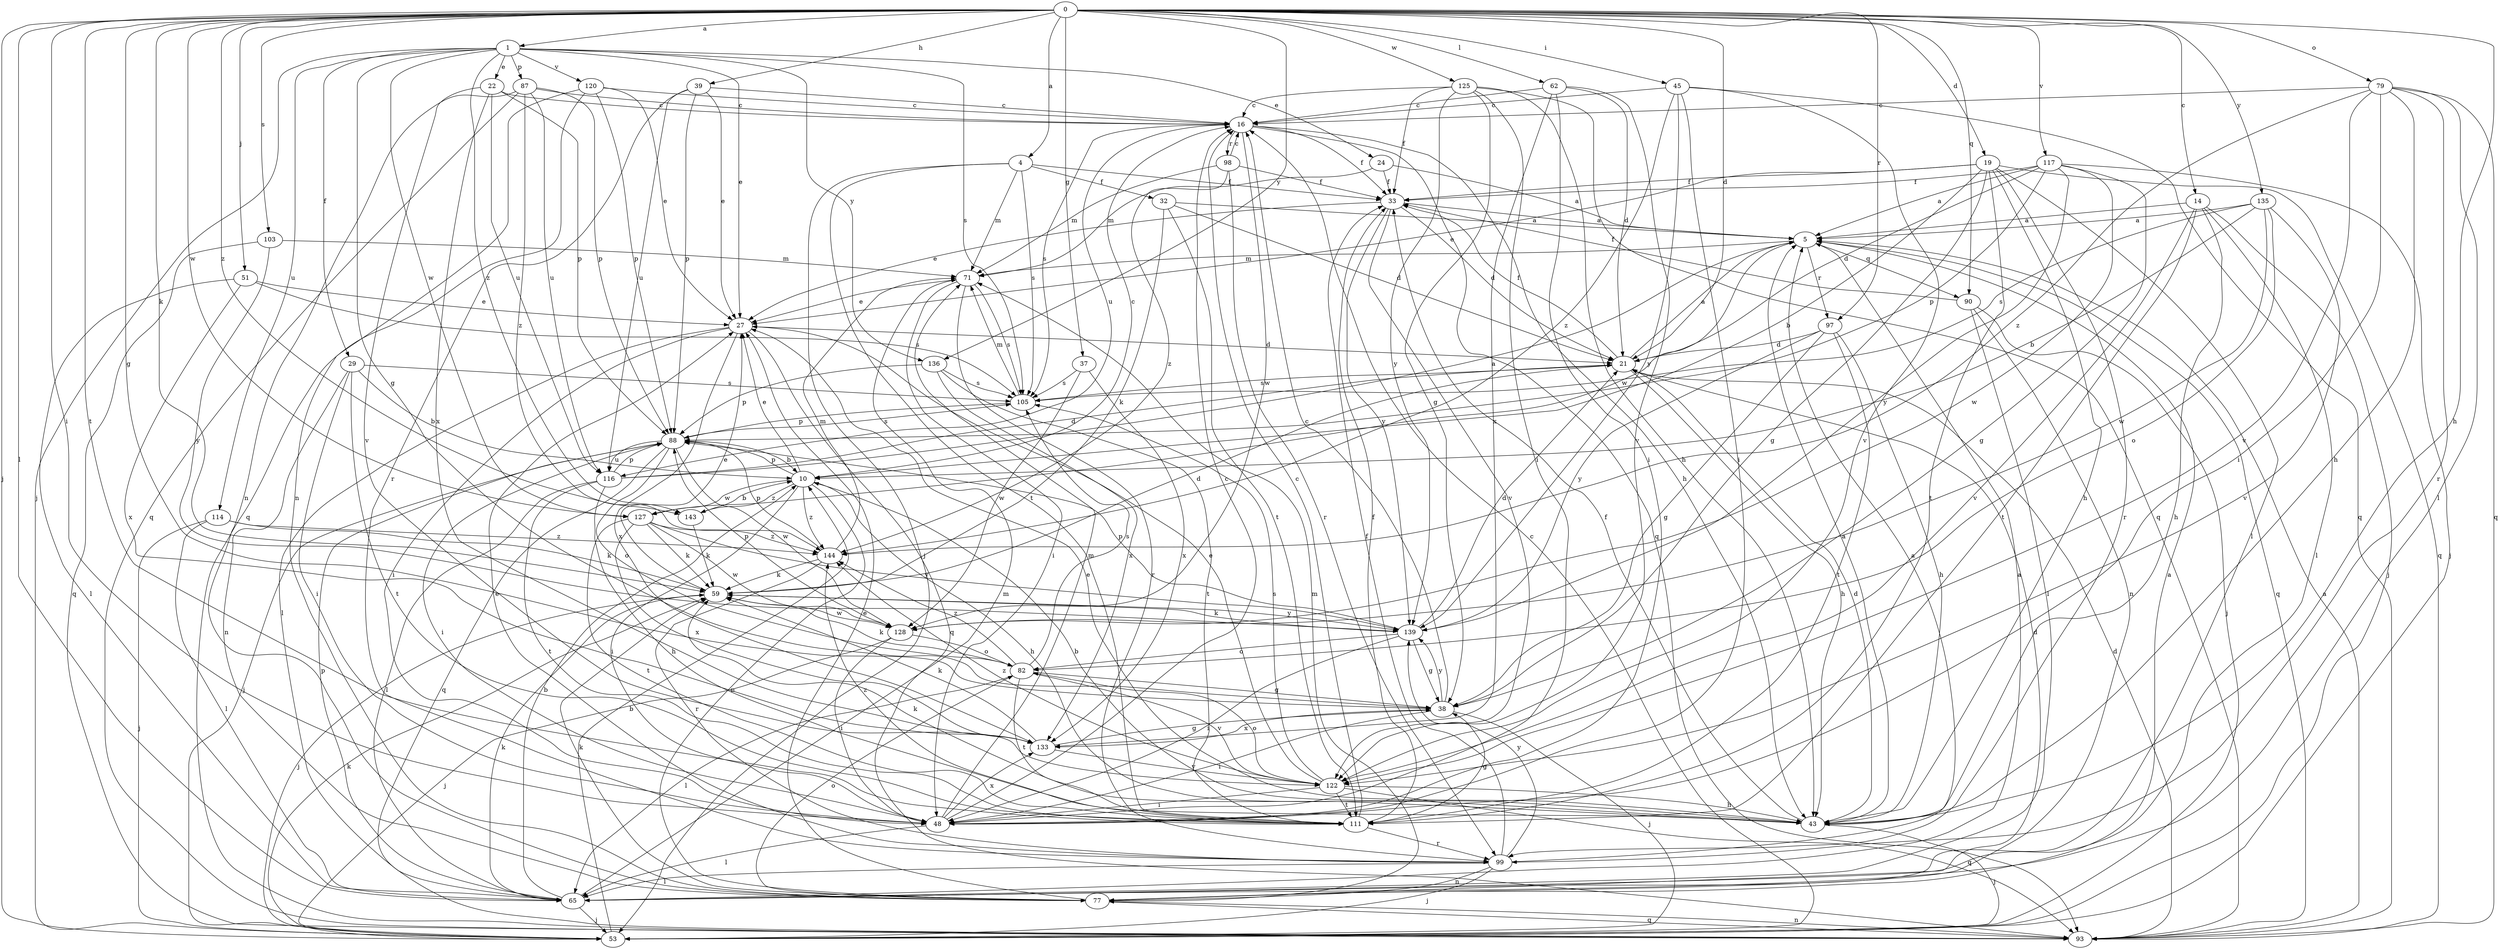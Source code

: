 strict digraph  {
0;
1;
4;
5;
10;
14;
16;
19;
21;
22;
24;
27;
29;
32;
33;
37;
38;
39;
43;
45;
48;
51;
53;
59;
62;
65;
71;
77;
79;
82;
87;
88;
90;
93;
97;
98;
99;
103;
105;
111;
114;
116;
117;
120;
122;
125;
127;
128;
133;
135;
136;
139;
143;
144;
0 -> 1  [label=a];
0 -> 4  [label=a];
0 -> 14  [label=c];
0 -> 19  [label=d];
0 -> 21  [label=d];
0 -> 37  [label=g];
0 -> 38  [label=g];
0 -> 39  [label=h];
0 -> 43  [label=h];
0 -> 45  [label=i];
0 -> 48  [label=i];
0 -> 51  [label=j];
0 -> 53  [label=j];
0 -> 59  [label=k];
0 -> 62  [label=l];
0 -> 65  [label=l];
0 -> 79  [label=o];
0 -> 90  [label=q];
0 -> 97  [label=r];
0 -> 103  [label=s];
0 -> 111  [label=t];
0 -> 117  [label=v];
0 -> 125  [label=w];
0 -> 127  [label=w];
0 -> 135  [label=y];
0 -> 136  [label=y];
0 -> 143  [label=z];
1 -> 22  [label=e];
1 -> 24  [label=e];
1 -> 27  [label=e];
1 -> 29  [label=f];
1 -> 38  [label=g];
1 -> 53  [label=j];
1 -> 87  [label=p];
1 -> 105  [label=s];
1 -> 114  [label=u];
1 -> 120  [label=v];
1 -> 127  [label=w];
1 -> 136  [label=y];
1 -> 143  [label=z];
4 -> 32  [label=f];
4 -> 33  [label=f];
4 -> 53  [label=j];
4 -> 71  [label=m];
4 -> 105  [label=s];
4 -> 111  [label=t];
5 -> 71  [label=m];
5 -> 90  [label=q];
5 -> 93  [label=q];
5 -> 97  [label=r];
5 -> 127  [label=w];
10 -> 16  [label=c];
10 -> 27  [label=e];
10 -> 43  [label=h];
10 -> 48  [label=i];
10 -> 77  [label=n];
10 -> 88  [label=p];
10 -> 127  [label=w];
10 -> 143  [label=z];
10 -> 144  [label=z];
14 -> 5  [label=a];
14 -> 43  [label=h];
14 -> 53  [label=j];
14 -> 65  [label=l];
14 -> 111  [label=t];
14 -> 122  [label=v];
16 -> 33  [label=f];
16 -> 43  [label=h];
16 -> 93  [label=q];
16 -> 98  [label=r];
16 -> 105  [label=s];
16 -> 116  [label=u];
16 -> 128  [label=w];
19 -> 10  [label=b];
19 -> 27  [label=e];
19 -> 33  [label=f];
19 -> 38  [label=g];
19 -> 43  [label=h];
19 -> 65  [label=l];
19 -> 93  [label=q];
19 -> 99  [label=r];
19 -> 111  [label=t];
21 -> 5  [label=a];
21 -> 33  [label=f];
21 -> 43  [label=h];
21 -> 105  [label=s];
22 -> 16  [label=c];
22 -> 88  [label=p];
22 -> 116  [label=u];
22 -> 122  [label=v];
22 -> 133  [label=x];
24 -> 5  [label=a];
24 -> 33  [label=f];
24 -> 71  [label=m];
27 -> 21  [label=d];
27 -> 48  [label=i];
27 -> 65  [label=l];
27 -> 93  [label=q];
27 -> 133  [label=x];
29 -> 10  [label=b];
29 -> 48  [label=i];
29 -> 77  [label=n];
29 -> 105  [label=s];
29 -> 111  [label=t];
32 -> 5  [label=a];
32 -> 21  [label=d];
32 -> 59  [label=k];
32 -> 111  [label=t];
33 -> 5  [label=a];
33 -> 21  [label=d];
33 -> 27  [label=e];
33 -> 122  [label=v];
33 -> 139  [label=y];
37 -> 105  [label=s];
37 -> 128  [label=w];
37 -> 133  [label=x];
38 -> 16  [label=c];
38 -> 48  [label=i];
38 -> 53  [label=j];
38 -> 133  [label=x];
38 -> 139  [label=y];
39 -> 16  [label=c];
39 -> 27  [label=e];
39 -> 88  [label=p];
39 -> 99  [label=r];
39 -> 116  [label=u];
43 -> 5  [label=a];
43 -> 10  [label=b];
43 -> 21  [label=d];
43 -> 27  [label=e];
43 -> 33  [label=f];
43 -> 53  [label=j];
43 -> 59  [label=k];
45 -> 16  [label=c];
45 -> 48  [label=i];
45 -> 93  [label=q];
45 -> 122  [label=v];
45 -> 139  [label=y];
45 -> 144  [label=z];
48 -> 16  [label=c];
48 -> 65  [label=l];
48 -> 71  [label=m];
48 -> 133  [label=x];
51 -> 27  [label=e];
51 -> 65  [label=l];
51 -> 105  [label=s];
51 -> 133  [label=x];
53 -> 10  [label=b];
53 -> 16  [label=c];
53 -> 59  [label=k];
59 -> 21  [label=d];
59 -> 27  [label=e];
59 -> 53  [label=j];
59 -> 128  [label=w];
59 -> 139  [label=y];
62 -> 16  [label=c];
62 -> 21  [label=d];
62 -> 48  [label=i];
62 -> 122  [label=v];
62 -> 133  [label=x];
65 -> 5  [label=a];
65 -> 10  [label=b];
65 -> 53  [label=j];
65 -> 59  [label=k];
65 -> 71  [label=m];
65 -> 88  [label=p];
71 -> 27  [label=e];
71 -> 48  [label=i];
71 -> 99  [label=r];
71 -> 105  [label=s];
77 -> 5  [label=a];
77 -> 21  [label=d];
77 -> 27  [label=e];
77 -> 59  [label=k];
77 -> 71  [label=m];
77 -> 82  [label=o];
77 -> 93  [label=q];
79 -> 16  [label=c];
79 -> 43  [label=h];
79 -> 48  [label=i];
79 -> 65  [label=l];
79 -> 93  [label=q];
79 -> 99  [label=r];
79 -> 122  [label=v];
79 -> 144  [label=z];
82 -> 38  [label=g];
82 -> 59  [label=k];
82 -> 65  [label=l];
82 -> 105  [label=s];
82 -> 111  [label=t];
82 -> 122  [label=v];
82 -> 144  [label=z];
87 -> 16  [label=c];
87 -> 77  [label=n];
87 -> 88  [label=p];
87 -> 93  [label=q];
87 -> 116  [label=u];
87 -> 144  [label=z];
88 -> 10  [label=b];
88 -> 48  [label=i];
88 -> 53  [label=j];
88 -> 82  [label=o];
88 -> 93  [label=q];
88 -> 105  [label=s];
88 -> 116  [label=u];
88 -> 128  [label=w];
90 -> 33  [label=f];
90 -> 53  [label=j];
90 -> 65  [label=l];
90 -> 77  [label=n];
93 -> 5  [label=a];
93 -> 21  [label=d];
93 -> 77  [label=n];
97 -> 21  [label=d];
97 -> 38  [label=g];
97 -> 43  [label=h];
97 -> 111  [label=t];
97 -> 139  [label=y];
98 -> 16  [label=c];
98 -> 33  [label=f];
98 -> 71  [label=m];
98 -> 99  [label=r];
98 -> 144  [label=z];
99 -> 5  [label=a];
99 -> 27  [label=e];
99 -> 33  [label=f];
99 -> 53  [label=j];
99 -> 65  [label=l];
99 -> 77  [label=n];
99 -> 139  [label=y];
103 -> 71  [label=m];
103 -> 93  [label=q];
103 -> 139  [label=y];
105 -> 71  [label=m];
105 -> 88  [label=p];
111 -> 16  [label=c];
111 -> 33  [label=f];
111 -> 38  [label=g];
111 -> 99  [label=r];
111 -> 144  [label=z];
114 -> 53  [label=j];
114 -> 59  [label=k];
114 -> 65  [label=l];
114 -> 144  [label=z];
116 -> 5  [label=a];
116 -> 21  [label=d];
116 -> 43  [label=h];
116 -> 65  [label=l];
116 -> 88  [label=p];
116 -> 111  [label=t];
117 -> 5  [label=a];
117 -> 21  [label=d];
117 -> 33  [label=f];
117 -> 38  [label=g];
117 -> 53  [label=j];
117 -> 88  [label=p];
117 -> 128  [label=w];
117 -> 139  [label=y];
120 -> 16  [label=c];
120 -> 27  [label=e];
120 -> 77  [label=n];
120 -> 88  [label=p];
120 -> 93  [label=q];
122 -> 27  [label=e];
122 -> 43  [label=h];
122 -> 48  [label=i];
122 -> 82  [label=o];
122 -> 93  [label=q];
122 -> 105  [label=s];
122 -> 111  [label=t];
122 -> 144  [label=z];
125 -> 16  [label=c];
125 -> 33  [label=f];
125 -> 38  [label=g];
125 -> 43  [label=h];
125 -> 48  [label=i];
125 -> 93  [label=q];
125 -> 139  [label=y];
127 -> 59  [label=k];
127 -> 111  [label=t];
127 -> 128  [label=w];
127 -> 133  [label=x];
127 -> 139  [label=y];
127 -> 144  [label=z];
128 -> 48  [label=i];
128 -> 53  [label=j];
128 -> 82  [label=o];
128 -> 88  [label=p];
133 -> 38  [label=g];
133 -> 59  [label=k];
133 -> 122  [label=v];
135 -> 5  [label=a];
135 -> 10  [label=b];
135 -> 82  [label=o];
135 -> 105  [label=s];
135 -> 122  [label=v];
135 -> 128  [label=w];
136 -> 88  [label=p];
136 -> 105  [label=s];
136 -> 111  [label=t];
136 -> 133  [label=x];
139 -> 21  [label=d];
139 -> 38  [label=g];
139 -> 48  [label=i];
139 -> 59  [label=k];
139 -> 82  [label=o];
139 -> 88  [label=p];
143 -> 10  [label=b];
143 -> 59  [label=k];
144 -> 59  [label=k];
144 -> 71  [label=m];
144 -> 88  [label=p];
144 -> 99  [label=r];
}
